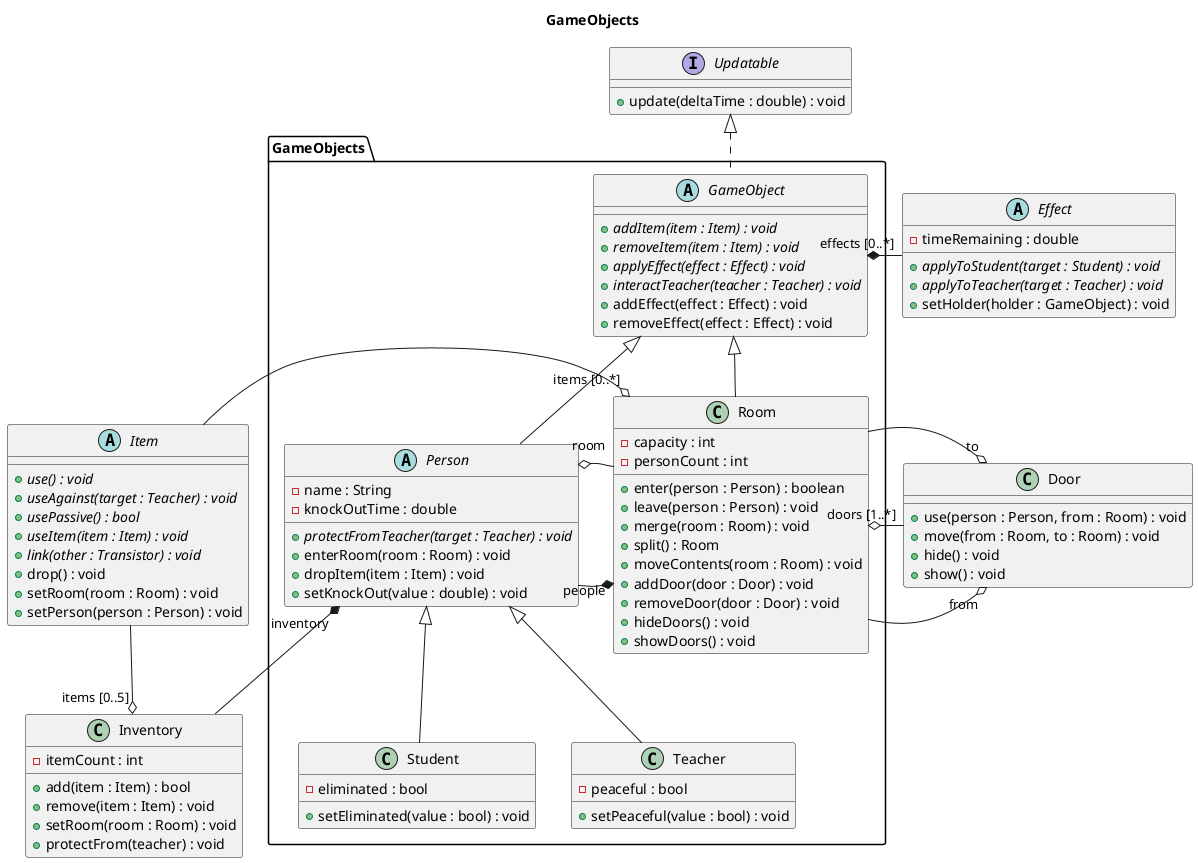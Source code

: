 @startuml game-objects

title GameObjects

package GameObjects {
	abstract GameObject {
		+ {abstract} addItem(item : Item) : void
		+ {abstract} removeItem(item : Item) : void
		+ {abstract} applyEffect(effect : Effect) : void
		+ {abstract} interactTeacher(teacher : Teacher) : void
		+ addEffect(effect : Effect) : void
		+ removeEffect(effect : Effect) : void
	}

	abstract Person {
		- name : String
		- knockOutTime : double
		+ {abstract} protectFromTeacher(target : Teacher) : void
		+ enterRoom(room : Room) : void
		+ dropItem(item : Item) : void
		+ setKnockOut(value : double) : void
	}

	class Student {
		- eliminated : bool
		+ setEliminated(value : bool) : void
	}
	class Teacher {
		- peaceful : bool
		+ setPeaceful(value : bool) : void
	}

	class Room {
		- capacity : int
		- personCount : int
		+ enter(person : Person) : boolean
		+ leave(person : Person) : void
		+ merge(room : Room) : void
		+ split() : Room
		+ moveContents(room : Room) : void
		+ addDoor(door : Door) : void
		+ removeDoor(door : Door) : void 
		+ hideDoors() : void
		+ showDoors() : void
	}
	
}

interface Updatable {
	+ update(deltaTime : double) : void
}

class Door {
	+ use(person : Person, from : Room) : void
	+ move(from : Room, to : Room) : void
	+ hide() : void
	+ show() : void
}

class Inventory {
	- itemCount : int
	+ add(item : Item) : bool
	+ remove(item : Item) : void
	+ setRoom(room : Room) : void
	+ protectFrom(teacher) : void
}

abstract Effect {
	- timeRemaining : double
	+ {abstract} applyToStudent(target : Student) : void
	+ {abstract} applyToTeacher(target : Teacher) : void
	+ setHolder(holder : GameObject) : void
}

abstract Item {
	+ {abstract} use() : void
	+ {abstract} useAgainst(target : Teacher) : void
	+ {abstract} usePassive() : bool
	+ {abstract} useItem(item : Item) : void
	+ {abstract} link(other : Transistor) : void
	+ drop() : void
	+ setRoom(room : Room) : void
	+ setPerson(person : Person) : void	
}

Updatable <|.- GameObject
GameObject <|-- Person
GameObject <|-- Room
Person <|-- Teacher
Person <|-- Student

Room "people" *-left- Person
Person "room" o-right- Room
Room "doors [1..*]" o-- Door
Person "inventory" *-- Inventory
Room "items [0..*]" o- Item
GameObject "effects [0..*]" *-left- Effect

Door "from" o- Room
Door "to" o- Room
Inventory "items [0..5]" o-up- Item

@enduml
